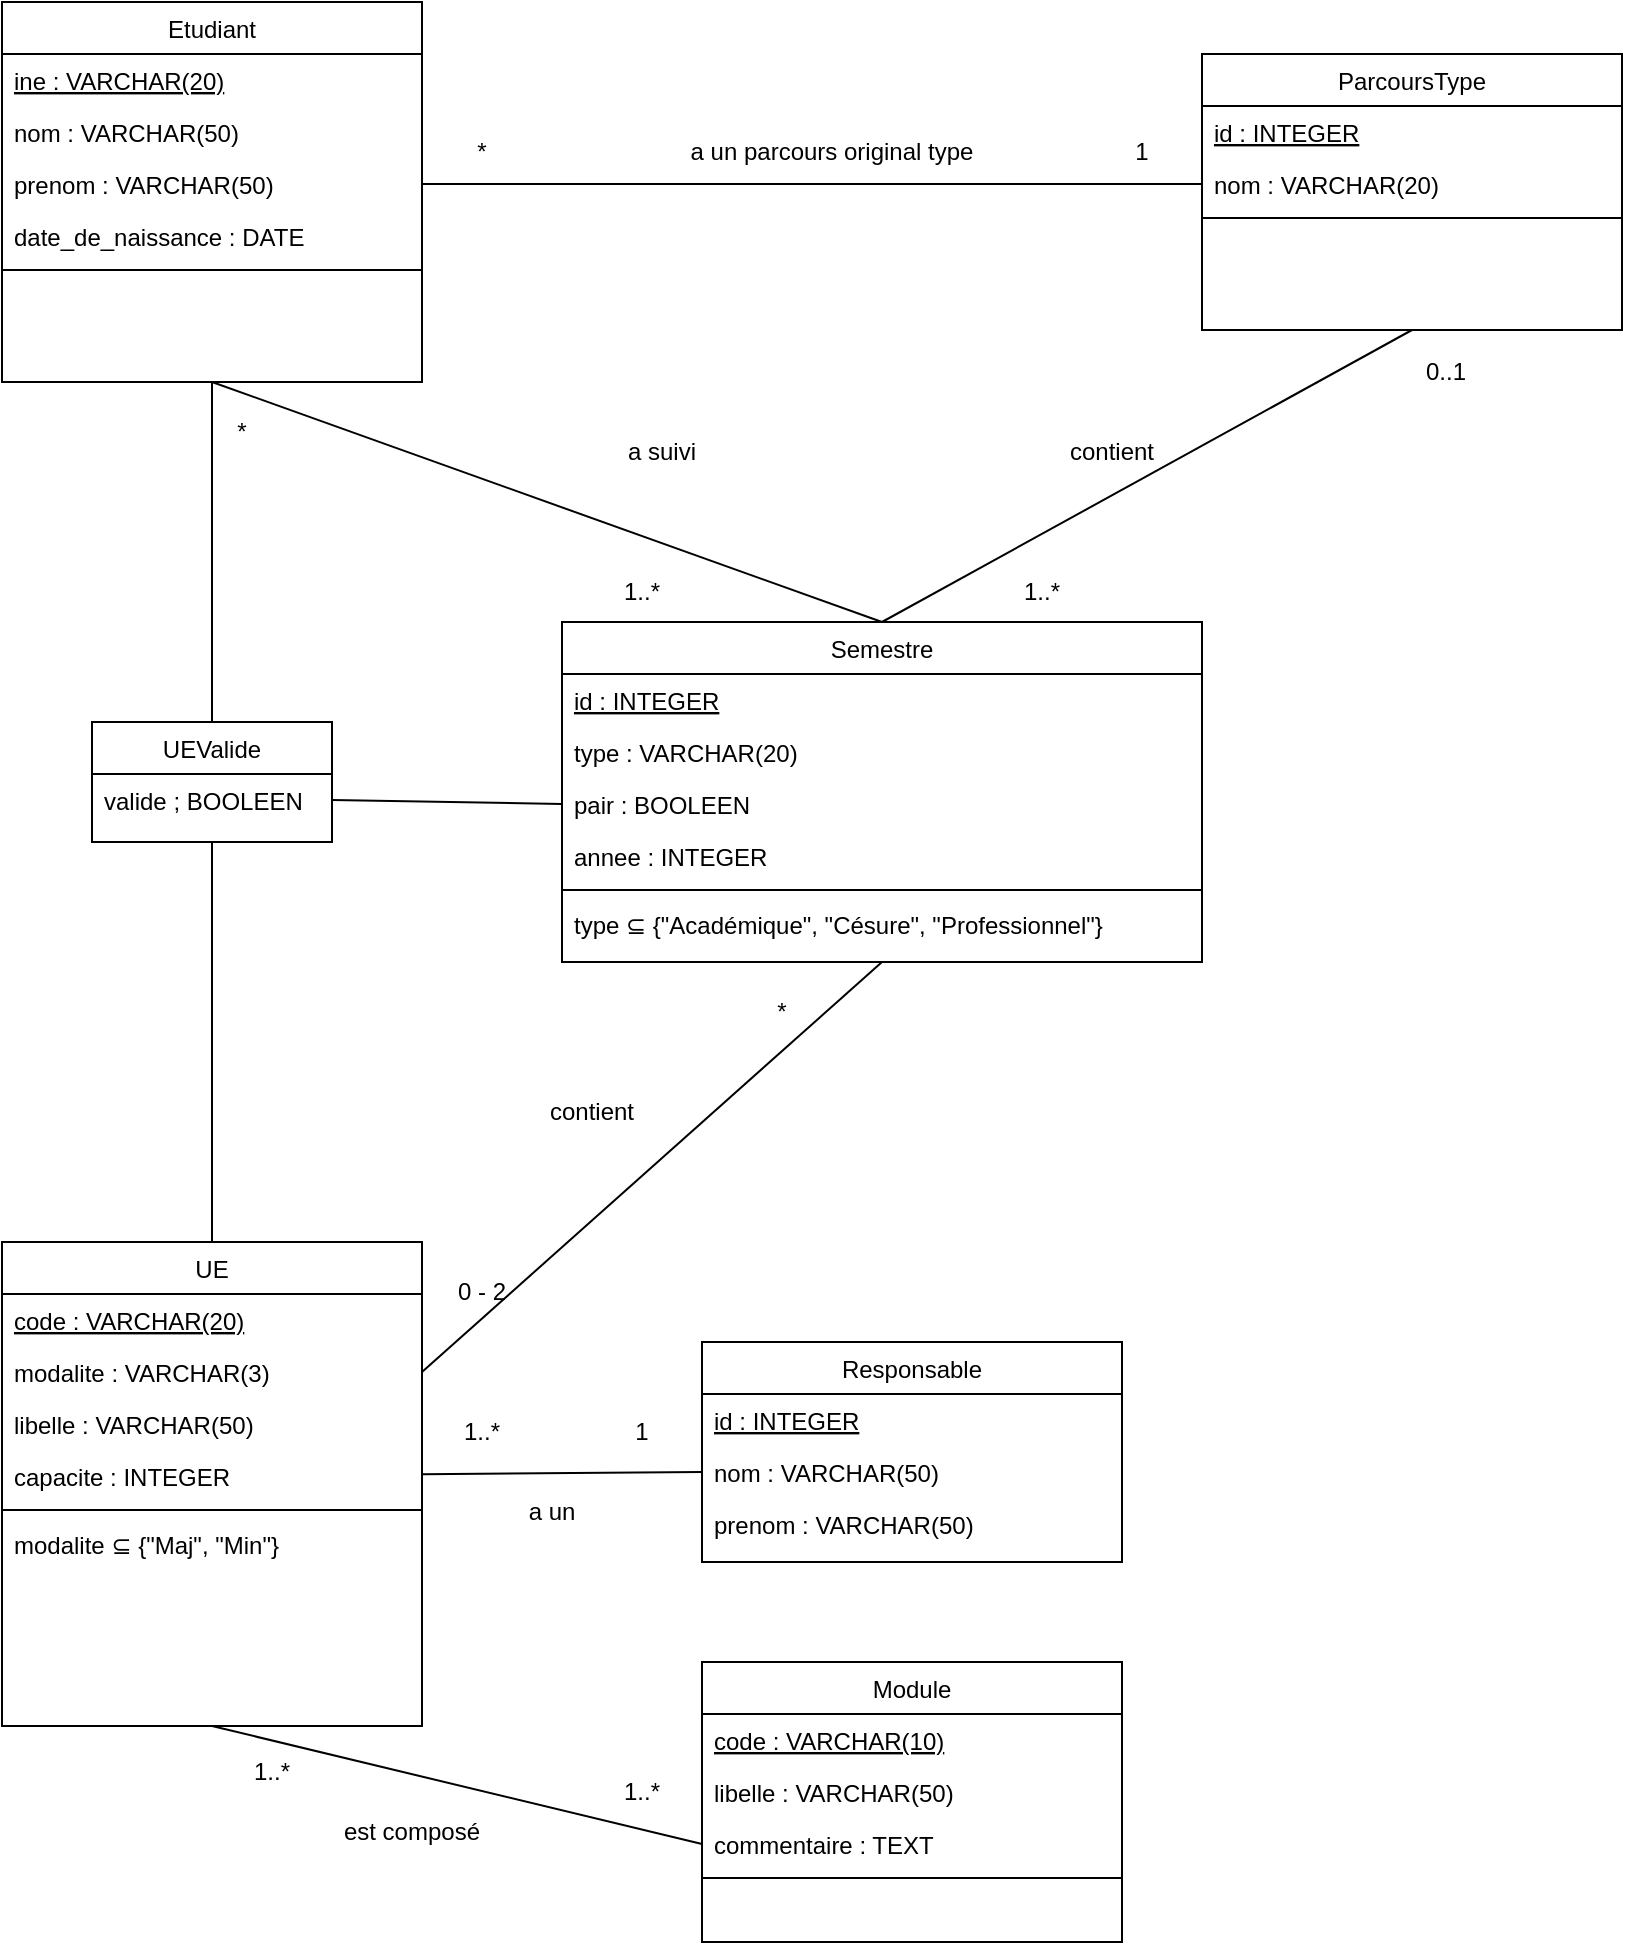 <mxfile>
    <diagram id="C5RBs43oDa-KdzZeNtuy" name="Page-1">
        <mxGraphModel dx="1369" dy="780" grid="1" gridSize="10" guides="1" tooltips="1" connect="1" arrows="1" fold="1" page="1" pageScale="1" pageWidth="827" pageHeight="1169" math="0" shadow="0">
            <root>
                <mxCell id="WIyWlLk6GJQsqaUBKTNV-0"/>
                <mxCell id="WIyWlLk6GJQsqaUBKTNV-1" parent="WIyWlLk6GJQsqaUBKTNV-0"/>
                <mxCell id="27" style="edgeStyle=none;html=1;exitX=0.5;exitY=1;exitDx=0;exitDy=0;entryX=0.5;entryY=0;entryDx=0;entryDy=0;endArrow=none;endFill=0;" parent="WIyWlLk6GJQsqaUBKTNV-1" source="zkfFHV4jXpPFQw0GAbJ--6" target="21" edge="1">
                    <mxGeometry relative="1" as="geometry"/>
                </mxCell>
                <mxCell id="zkfFHV4jXpPFQw0GAbJ--6" value="Etudiant" style="swimlane;fontStyle=0;align=center;verticalAlign=top;childLayout=stackLayout;horizontal=1;startSize=26;horizontalStack=0;resizeParent=1;resizeLast=0;collapsible=1;marginBottom=0;rounded=0;shadow=0;strokeWidth=1;" parent="WIyWlLk6GJQsqaUBKTNV-1" vertex="1">
                    <mxGeometry x="8" y="160" width="210" height="190" as="geometry">
                        <mxRectangle x="130" y="380" width="160" height="26" as="alternateBounds"/>
                    </mxGeometry>
                </mxCell>
                <mxCell id="zkfFHV4jXpPFQw0GAbJ--7" value="ine : VARCHAR(20)" style="text;align=left;verticalAlign=top;spacingLeft=4;spacingRight=4;overflow=hidden;rotatable=0;points=[[0,0.5],[1,0.5]];portConstraint=eastwest;fontStyle=4" parent="zkfFHV4jXpPFQw0GAbJ--6" vertex="1">
                    <mxGeometry y="26" width="210" height="26" as="geometry"/>
                </mxCell>
                <mxCell id="zpH_44TpnEkIfQUTL-7u-0" value="nom : VARCHAR(50)" style="text;align=left;verticalAlign=top;spacingLeft=4;spacingRight=4;overflow=hidden;rotatable=0;points=[[0,0.5],[1,0.5]];portConstraint=eastwest;rounded=0;shadow=0;html=0;" parent="zkfFHV4jXpPFQw0GAbJ--6" vertex="1">
                    <mxGeometry y="52" width="210" height="26" as="geometry"/>
                </mxCell>
                <mxCell id="zkfFHV4jXpPFQw0GAbJ--8" value="prenom : VARCHAR(50)" style="text;align=left;verticalAlign=top;spacingLeft=4;spacingRight=4;overflow=hidden;rotatable=0;points=[[0,0.5],[1,0.5]];portConstraint=eastwest;rounded=0;shadow=0;html=0;" parent="zkfFHV4jXpPFQw0GAbJ--6" vertex="1">
                    <mxGeometry y="78" width="210" height="26" as="geometry"/>
                </mxCell>
                <mxCell id="zpH_44TpnEkIfQUTL-7u-1" value="date_de_naissance : DATE" style="text;align=left;verticalAlign=top;spacingLeft=4;spacingRight=4;overflow=hidden;rotatable=0;points=[[0,0.5],[1,0.5]];portConstraint=eastwest;rounded=0;shadow=0;html=0;" parent="zkfFHV4jXpPFQw0GAbJ--6" vertex="1">
                    <mxGeometry y="104" width="210" height="26" as="geometry"/>
                </mxCell>
                <mxCell id="zkfFHV4jXpPFQw0GAbJ--9" value="" style="line;html=1;strokeWidth=1;align=left;verticalAlign=middle;spacingTop=-1;spacingLeft=3;spacingRight=3;rotatable=0;labelPosition=right;points=[];portConstraint=eastwest;" parent="zkfFHV4jXpPFQw0GAbJ--6" vertex="1">
                    <mxGeometry y="130" width="210" height="8" as="geometry"/>
                </mxCell>
                <mxCell id="zpH_44TpnEkIfQUTL-7u-19" style="edgeStyle=none;rounded=0;orthogonalLoop=1;jettySize=auto;html=1;exitX=0.5;exitY=1;exitDx=0;exitDy=0;entryX=0.5;entryY=0;entryDx=0;entryDy=0;endArrow=none;endFill=0;" parent="WIyWlLk6GJQsqaUBKTNV-1" source="zpH_44TpnEkIfQUTL-7u-10" target="zpH_44TpnEkIfQUTL-7u-16" edge="1">
                    <mxGeometry relative="1" as="geometry"/>
                </mxCell>
                <mxCell id="zpH_44TpnEkIfQUTL-7u-10" value="ParcoursType" style="swimlane;fontStyle=0;align=center;verticalAlign=top;childLayout=stackLayout;horizontal=1;startSize=26;horizontalStack=0;resizeParent=1;resizeLast=0;collapsible=1;marginBottom=0;rounded=0;shadow=0;strokeWidth=1;" parent="WIyWlLk6GJQsqaUBKTNV-1" vertex="1">
                    <mxGeometry x="608" y="186" width="210" height="138" as="geometry">
                        <mxRectangle x="130" y="380" width="160" height="26" as="alternateBounds"/>
                    </mxGeometry>
                </mxCell>
                <mxCell id="zpH_44TpnEkIfQUTL-7u-11" value="id : INTEGER" style="text;align=left;verticalAlign=top;spacingLeft=4;spacingRight=4;overflow=hidden;rotatable=0;points=[[0,0.5],[1,0.5]];portConstraint=eastwest;fontStyle=4" parent="zpH_44TpnEkIfQUTL-7u-10" vertex="1">
                    <mxGeometry y="26" width="210" height="26" as="geometry"/>
                </mxCell>
                <mxCell id="zpH_44TpnEkIfQUTL-7u-24" value="nom : VARCHAR(20)" style="text;align=left;verticalAlign=top;spacingLeft=4;spacingRight=4;overflow=hidden;rotatable=0;points=[[0,0.5],[1,0.5]];portConstraint=eastwest;fontStyle=0" parent="zpH_44TpnEkIfQUTL-7u-10" vertex="1">
                    <mxGeometry y="52" width="210" height="26" as="geometry"/>
                </mxCell>
                <mxCell id="zpH_44TpnEkIfQUTL-7u-13" value="" style="line;html=1;strokeWidth=1;align=left;verticalAlign=middle;spacingTop=-1;spacingLeft=3;spacingRight=3;rotatable=0;labelPosition=right;points=[];portConstraint=eastwest;" parent="zpH_44TpnEkIfQUTL-7u-10" vertex="1">
                    <mxGeometry y="78" width="210" height="8" as="geometry"/>
                </mxCell>
                <mxCell id="zpH_44TpnEkIfQUTL-7u-35" style="edgeStyle=none;rounded=0;orthogonalLoop=1;jettySize=auto;html=1;exitX=0.5;exitY=1;exitDx=0;exitDy=0;entryX=1;entryY=0.5;entryDx=0;entryDy=0;endArrow=none;endFill=0;" parent="WIyWlLk6GJQsqaUBKTNV-1" source="zpH_44TpnEkIfQUTL-7u-16" target="zpH_44TpnEkIfQUTL-7u-49" edge="1">
                    <mxGeometry relative="1" as="geometry">
                        <mxPoint x="713" y="760" as="targetPoint"/>
                    </mxGeometry>
                </mxCell>
                <mxCell id="zpH_44TpnEkIfQUTL-7u-16" value="Semestre" style="swimlane;fontStyle=0;align=center;verticalAlign=top;childLayout=stackLayout;horizontal=1;startSize=26;horizontalStack=0;resizeParent=1;resizeLast=0;collapsible=1;marginBottom=0;rounded=0;shadow=0;strokeWidth=1;" parent="WIyWlLk6GJQsqaUBKTNV-1" vertex="1">
                    <mxGeometry x="288" y="470" width="320" height="170" as="geometry">
                        <mxRectangle x="130" y="380" width="160" height="26" as="alternateBounds"/>
                    </mxGeometry>
                </mxCell>
                <mxCell id="zpH_44TpnEkIfQUTL-7u-17" value="id : INTEGER" style="text;align=left;verticalAlign=top;spacingLeft=4;spacingRight=4;overflow=hidden;rotatable=0;points=[[0,0.5],[1,0.5]];portConstraint=eastwest;fontStyle=4" parent="zpH_44TpnEkIfQUTL-7u-16" vertex="1">
                    <mxGeometry y="26" width="320" height="26" as="geometry"/>
                </mxCell>
                <mxCell id="zpH_44TpnEkIfQUTL-7u-22" value="type : VARCHAR(20)" style="text;align=left;verticalAlign=top;spacingLeft=4;spacingRight=4;overflow=hidden;rotatable=0;points=[[0,0.5],[1,0.5]];portConstraint=eastwest;fontStyle=0" parent="zpH_44TpnEkIfQUTL-7u-16" vertex="1">
                    <mxGeometry y="52" width="320" height="26" as="geometry"/>
                </mxCell>
                <mxCell id="zpH_44TpnEkIfQUTL-7u-23" value="pair : BOOLEEN" style="text;align=left;verticalAlign=top;spacingLeft=4;spacingRight=4;overflow=hidden;rotatable=0;points=[[0,0.5],[1,0.5]];portConstraint=eastwest;fontStyle=0" parent="zpH_44TpnEkIfQUTL-7u-16" vertex="1">
                    <mxGeometry y="78" width="320" height="26" as="geometry"/>
                </mxCell>
                <mxCell id="zpH_44TpnEkIfQUTL-7u-73" value="annee : INTEGER" style="text;align=left;verticalAlign=top;spacingLeft=4;spacingRight=4;overflow=hidden;rotatable=0;points=[[0,0.5],[1,0.5]];portConstraint=eastwest;fontStyle=0" parent="zpH_44TpnEkIfQUTL-7u-16" vertex="1">
                    <mxGeometry y="104" width="320" height="26" as="geometry"/>
                </mxCell>
                <mxCell id="zpH_44TpnEkIfQUTL-7u-18" value="" style="line;html=1;strokeWidth=1;align=left;verticalAlign=middle;spacingTop=-1;spacingLeft=3;spacingRight=3;rotatable=0;labelPosition=right;points=[];portConstraint=eastwest;" parent="zpH_44TpnEkIfQUTL-7u-16" vertex="1">
                    <mxGeometry y="130" width="320" height="8" as="geometry"/>
                </mxCell>
                <mxCell id="zpH_44TpnEkIfQUTL-7u-93" value="type ⊆ {&quot;Académique&quot;, &quot;Césure&quot;, &quot;Professionnel&quot;}" style="text;align=left;verticalAlign=top;spacingLeft=4;spacingRight=4;overflow=hidden;rotatable=0;points=[[0,0.5],[1,0.5]];portConstraint=eastwest;fontStyle=0" parent="zpH_44TpnEkIfQUTL-7u-16" vertex="1">
                    <mxGeometry y="138" width="320" height="26" as="geometry"/>
                </mxCell>
                <mxCell id="zpH_44TpnEkIfQUTL-7u-36" value="1..*" style="text;html=1;strokeColor=none;fillColor=none;align=center;verticalAlign=middle;whiteSpace=wrap;rounded=0;" parent="WIyWlLk6GJQsqaUBKTNV-1" vertex="1">
                    <mxGeometry x="498" y="440" width="60" height="30" as="geometry"/>
                </mxCell>
                <mxCell id="zpH_44TpnEkIfQUTL-7u-37" value="0..1" style="text;html=1;strokeColor=none;fillColor=none;align=center;verticalAlign=middle;whiteSpace=wrap;rounded=0;" parent="WIyWlLk6GJQsqaUBKTNV-1" vertex="1">
                    <mxGeometry x="700" y="330" width="60" height="30" as="geometry"/>
                </mxCell>
                <mxCell id="zpH_44TpnEkIfQUTL-7u-38" value="0 - 2" style="text;html=1;strokeColor=none;fillColor=none;align=center;verticalAlign=middle;whiteSpace=wrap;rounded=0;" parent="WIyWlLk6GJQsqaUBKTNV-1" vertex="1">
                    <mxGeometry x="218" y="790" width="60" height="30" as="geometry"/>
                </mxCell>
                <mxCell id="zpH_44TpnEkIfQUTL-7u-69" style="edgeStyle=none;rounded=0;orthogonalLoop=1;jettySize=auto;html=1;exitX=0.5;exitY=1;exitDx=0;exitDy=0;entryX=0.5;entryY=0;entryDx=0;entryDy=0;endArrow=none;endFill=0;" parent="WIyWlLk6GJQsqaUBKTNV-1" source="zkfFHV4jXpPFQw0GAbJ--6" target="zpH_44TpnEkIfQUTL-7u-16" edge="1">
                    <mxGeometry relative="1" as="geometry">
                        <mxPoint x="272" y="374" as="sourcePoint"/>
                        <mxPoint x="113" y="484" as="targetPoint"/>
                    </mxGeometry>
                </mxCell>
                <mxCell id="29" style="edgeStyle=none;html=1;exitX=0.5;exitY=0;exitDx=0;exitDy=0;entryX=0.5;entryY=1;entryDx=0;entryDy=0;endArrow=none;endFill=0;" parent="WIyWlLk6GJQsqaUBKTNV-1" source="zpH_44TpnEkIfQUTL-7u-47" target="21" edge="1">
                    <mxGeometry relative="1" as="geometry"/>
                </mxCell>
                <mxCell id="zpH_44TpnEkIfQUTL-7u-47" value="UE" style="swimlane;fontStyle=0;align=center;verticalAlign=top;childLayout=stackLayout;horizontal=1;startSize=26;horizontalStack=0;resizeParent=1;resizeLast=0;collapsible=1;marginBottom=0;rounded=0;shadow=0;strokeWidth=1;" parent="WIyWlLk6GJQsqaUBKTNV-1" vertex="1">
                    <mxGeometry x="8" y="780" width="210" height="242" as="geometry">
                        <mxRectangle x="130" y="380" width="160" height="26" as="alternateBounds"/>
                    </mxGeometry>
                </mxCell>
                <mxCell id="zpH_44TpnEkIfQUTL-7u-100" value="code : VARCHAR(20)" style="text;align=left;verticalAlign=top;spacingLeft=4;spacingRight=4;overflow=hidden;rotatable=0;points=[[0,0.5],[1,0.5]];portConstraint=eastwest;fontStyle=4" parent="zpH_44TpnEkIfQUTL-7u-47" vertex="1">
                    <mxGeometry y="26" width="210" height="26" as="geometry"/>
                </mxCell>
                <mxCell id="zpH_44TpnEkIfQUTL-7u-49" value="modalite : VARCHAR(3)" style="text;align=left;verticalAlign=top;spacingLeft=4;spacingRight=4;overflow=hidden;rotatable=0;points=[[0,0.5],[1,0.5]];portConstraint=eastwest;fontStyle=0" parent="zpH_44TpnEkIfQUTL-7u-47" vertex="1">
                    <mxGeometry y="52" width="210" height="26" as="geometry"/>
                </mxCell>
                <mxCell id="zpH_44TpnEkIfQUTL-7u-50" value="libelle : VARCHAR(50)" style="text;align=left;verticalAlign=top;spacingLeft=4;spacingRight=4;overflow=hidden;rotatable=0;points=[[0,0.5],[1,0.5]];portConstraint=eastwest;fontStyle=0" parent="zpH_44TpnEkIfQUTL-7u-47" vertex="1">
                    <mxGeometry y="78" width="210" height="26" as="geometry"/>
                </mxCell>
                <mxCell id="zpH_44TpnEkIfQUTL-7u-77" value="capacite : INTEGER" style="text;align=left;verticalAlign=top;spacingLeft=4;spacingRight=4;overflow=hidden;rotatable=0;points=[[0,0.5],[1,0.5]];portConstraint=eastwest;fontStyle=0" parent="zpH_44TpnEkIfQUTL-7u-47" vertex="1">
                    <mxGeometry y="104" width="210" height="26" as="geometry"/>
                </mxCell>
                <mxCell id="zpH_44TpnEkIfQUTL-7u-51" value="" style="line;html=1;strokeWidth=1;align=left;verticalAlign=middle;spacingTop=-1;spacingLeft=3;spacingRight=3;rotatable=0;labelPosition=right;points=[];portConstraint=eastwest;" parent="zpH_44TpnEkIfQUTL-7u-47" vertex="1">
                    <mxGeometry y="130" width="210" height="8" as="geometry"/>
                </mxCell>
                <mxCell id="zpH_44TpnEkIfQUTL-7u-74" value="modalite ⊆ {&quot;Maj&quot;, &quot;Min&quot;}" style="text;align=left;verticalAlign=top;spacingLeft=4;spacingRight=4;overflow=hidden;rotatable=0;points=[[0,0.5],[1,0.5]];portConstraint=eastwest;fontStyle=0" parent="zpH_44TpnEkIfQUTL-7u-47" vertex="1">
                    <mxGeometry y="138" width="210" height="26" as="geometry"/>
                </mxCell>
                <mxCell id="zpH_44TpnEkIfQUTL-7u-80" value="Module" style="swimlane;fontStyle=0;align=center;verticalAlign=top;childLayout=stackLayout;horizontal=1;startSize=26;horizontalStack=0;resizeParent=1;resizeLast=0;collapsible=1;marginBottom=0;rounded=0;shadow=0;strokeWidth=1;" parent="WIyWlLk6GJQsqaUBKTNV-1" vertex="1">
                    <mxGeometry x="358" y="990" width="210" height="140" as="geometry">
                        <mxRectangle x="130" y="380" width="160" height="26" as="alternateBounds"/>
                    </mxGeometry>
                </mxCell>
                <mxCell id="zpH_44TpnEkIfQUTL-7u-81" value="code : VARCHAR(10)" style="text;align=left;verticalAlign=top;spacingLeft=4;spacingRight=4;overflow=hidden;rotatable=0;points=[[0,0.5],[1,0.5]];portConstraint=eastwest;fontStyle=4" parent="zpH_44TpnEkIfQUTL-7u-80" vertex="1">
                    <mxGeometry y="26" width="210" height="26" as="geometry"/>
                </mxCell>
                <mxCell id="zpH_44TpnEkIfQUTL-7u-83" value="libelle : VARCHAR(50)" style="text;align=left;verticalAlign=top;spacingLeft=4;spacingRight=4;overflow=hidden;rotatable=0;points=[[0,0.5],[1,0.5]];portConstraint=eastwest;fontStyle=0" parent="zpH_44TpnEkIfQUTL-7u-80" vertex="1">
                    <mxGeometry y="52" width="210" height="26" as="geometry"/>
                </mxCell>
                <mxCell id="zpH_44TpnEkIfQUTL-7u-84" value="commentaire : TEXT" style="text;align=left;verticalAlign=top;spacingLeft=4;spacingRight=4;overflow=hidden;rotatable=0;points=[[0,0.5],[1,0.5]];portConstraint=eastwest;fontStyle=0" parent="zpH_44TpnEkIfQUTL-7u-80" vertex="1">
                    <mxGeometry y="78" width="210" height="26" as="geometry"/>
                </mxCell>
                <mxCell id="zpH_44TpnEkIfQUTL-7u-86" value="" style="line;html=1;strokeWidth=1;align=left;verticalAlign=middle;spacingTop=-1;spacingLeft=3;spacingRight=3;rotatable=0;labelPosition=right;points=[];portConstraint=eastwest;" parent="zpH_44TpnEkIfQUTL-7u-80" vertex="1">
                    <mxGeometry y="104" width="210" height="8" as="geometry"/>
                </mxCell>
                <mxCell id="zpH_44TpnEkIfQUTL-7u-88" style="edgeStyle=none;rounded=0;orthogonalLoop=1;jettySize=auto;html=1;exitX=0;exitY=0.5;exitDx=0;exitDy=0;entryX=0.5;entryY=1;entryDx=0;entryDy=0;endArrow=none;endFill=0;" parent="WIyWlLk6GJQsqaUBKTNV-1" source="zpH_44TpnEkIfQUTL-7u-84" target="zpH_44TpnEkIfQUTL-7u-47" edge="1">
                    <mxGeometry relative="1" as="geometry"/>
                </mxCell>
                <mxCell id="zpH_44TpnEkIfQUTL-7u-90" value="1..*" style="text;html=1;strokeColor=none;fillColor=none;align=center;verticalAlign=middle;whiteSpace=wrap;rounded=0;" parent="WIyWlLk6GJQsqaUBKTNV-1" vertex="1">
                    <mxGeometry x="298" y="440" width="60" height="30" as="geometry"/>
                </mxCell>
                <mxCell id="zpH_44TpnEkIfQUTL-7u-91" value="*" style="text;html=1;strokeColor=none;fillColor=none;align=center;verticalAlign=middle;whiteSpace=wrap;rounded=0;" parent="WIyWlLk6GJQsqaUBKTNV-1" vertex="1">
                    <mxGeometry x="98" y="360" width="60" height="30" as="geometry"/>
                </mxCell>
                <mxCell id="zpH_44TpnEkIfQUTL-7u-96" value="1..*" style="text;html=1;strokeColor=none;fillColor=none;align=center;verticalAlign=middle;whiteSpace=wrap;rounded=0;" parent="WIyWlLk6GJQsqaUBKTNV-1" vertex="1">
                    <mxGeometry x="298" y="1040" width="60" height="30" as="geometry"/>
                </mxCell>
                <mxCell id="zpH_44TpnEkIfQUTL-7u-97" value="1..*" style="text;html=1;strokeColor=none;fillColor=none;align=center;verticalAlign=middle;whiteSpace=wrap;rounded=0;" parent="WIyWlLk6GJQsqaUBKTNV-1" vertex="1">
                    <mxGeometry x="113" y="1030" width="60" height="30" as="geometry"/>
                </mxCell>
                <mxCell id="zpH_44TpnEkIfQUTL-7u-103" style="edgeStyle=none;rounded=0;orthogonalLoop=1;jettySize=auto;html=1;exitX=0;exitY=0.5;exitDx=0;exitDy=0;entryX=1;entryY=0.5;entryDx=0;entryDy=0;endArrow=none;endFill=0;" parent="WIyWlLk6GJQsqaUBKTNV-1" source="zpH_44TpnEkIfQUTL-7u-24" target="zkfFHV4jXpPFQw0GAbJ--8" edge="1">
                    <mxGeometry relative="1" as="geometry">
                        <mxPoint x="283" y="360" as="sourcePoint"/>
                        <mxPoint x="282" y="450" as="targetPoint"/>
                    </mxGeometry>
                </mxCell>
                <mxCell id="zpH_44TpnEkIfQUTL-7u-104" value="1" style="text;html=1;strokeColor=none;fillColor=none;align=center;verticalAlign=middle;whiteSpace=wrap;rounded=0;" parent="WIyWlLk6GJQsqaUBKTNV-1" vertex="1">
                    <mxGeometry x="548" y="220" width="60" height="30" as="geometry"/>
                </mxCell>
                <mxCell id="zpH_44TpnEkIfQUTL-7u-105" value="a un parcours original type" style="text;html=1;strokeColor=none;fillColor=none;align=center;verticalAlign=middle;whiteSpace=wrap;rounded=0;" parent="WIyWlLk6GJQsqaUBKTNV-1" vertex="1">
                    <mxGeometry x="338" y="220" width="170" height="30" as="geometry"/>
                </mxCell>
                <mxCell id="zpH_44TpnEkIfQUTL-7u-106" value="*" style="text;html=1;strokeColor=none;fillColor=none;align=center;verticalAlign=middle;whiteSpace=wrap;rounded=0;" parent="WIyWlLk6GJQsqaUBKTNV-1" vertex="1">
                    <mxGeometry x="218" y="220" width="60" height="30" as="geometry"/>
                </mxCell>
                <mxCell id="zpH_44TpnEkIfQUTL-7u-107" value="a suivi" style="text;html=1;strokeColor=none;fillColor=none;align=center;verticalAlign=middle;whiteSpace=wrap;rounded=0;" parent="WIyWlLk6GJQsqaUBKTNV-1" vertex="1">
                    <mxGeometry x="253" y="370" width="170" height="30" as="geometry"/>
                </mxCell>
                <mxCell id="zpH_44TpnEkIfQUTL-7u-109" value="est composé" style="text;html=1;strokeColor=none;fillColor=none;align=center;verticalAlign=middle;whiteSpace=wrap;rounded=0;" parent="WIyWlLk6GJQsqaUBKTNV-1" vertex="1">
                    <mxGeometry x="128" y="1060" width="170" height="30" as="geometry"/>
                </mxCell>
                <mxCell id="zpH_44TpnEkIfQUTL-7u-112" value="contient" style="text;html=1;strokeColor=none;fillColor=none;align=center;verticalAlign=middle;whiteSpace=wrap;rounded=0;" parent="WIyWlLk6GJQsqaUBKTNV-1" vertex="1">
                    <mxGeometry x="248" y="700" width="110" height="30" as="geometry"/>
                </mxCell>
                <mxCell id="zpH_44TpnEkIfQUTL-7u-113" value="contient" style="text;html=1;strokeColor=none;fillColor=none;align=center;verticalAlign=middle;whiteSpace=wrap;rounded=0;" parent="WIyWlLk6GJQsqaUBKTNV-1" vertex="1">
                    <mxGeometry x="518" y="370" width="90" height="30" as="geometry"/>
                </mxCell>
                <mxCell id="0" value="Responsable" style="swimlane;fontStyle=0;align=center;verticalAlign=top;childLayout=stackLayout;horizontal=1;startSize=26;horizontalStack=0;resizeParent=1;resizeLast=0;collapsible=1;marginBottom=0;rounded=0;shadow=0;strokeWidth=1;" parent="WIyWlLk6GJQsqaUBKTNV-1" vertex="1">
                    <mxGeometry x="358" y="830" width="210" height="110" as="geometry">
                        <mxRectangle x="130" y="380" width="160" height="26" as="alternateBounds"/>
                    </mxGeometry>
                </mxCell>
                <mxCell id="9" value="id : INTEGER" style="text;align=left;verticalAlign=top;spacingLeft=4;spacingRight=4;overflow=hidden;rotatable=0;points=[[0,0.5],[1,0.5]];portConstraint=eastwest;fontStyle=4" parent="0" vertex="1">
                    <mxGeometry y="26" width="210" height="26" as="geometry"/>
                </mxCell>
                <mxCell id="4" value="nom : VARCHAR(50)" style="text;align=left;verticalAlign=top;spacingLeft=4;spacingRight=4;overflow=hidden;rotatable=0;points=[[0,0.5],[1,0.5]];portConstraint=eastwest;fontStyle=0" parent="0" vertex="1">
                    <mxGeometry y="52" width="210" height="26" as="geometry"/>
                </mxCell>
                <mxCell id="5" value="prenom : VARCHAR(50)" style="text;align=left;verticalAlign=top;spacingLeft=4;spacingRight=4;overflow=hidden;rotatable=0;points=[[0,0.5],[1,0.5]];portConstraint=eastwest;fontStyle=0" parent="0" vertex="1">
                    <mxGeometry y="78" width="210" height="26" as="geometry"/>
                </mxCell>
                <mxCell id="11" style="edgeStyle=none;html=1;entryX=0;entryY=0.5;entryDx=0;entryDy=0;endArrow=none;endFill=0;" parent="WIyWlLk6GJQsqaUBKTNV-1" target="4" edge="1">
                    <mxGeometry relative="1" as="geometry">
                        <mxPoint x="218" y="896.143" as="sourcePoint"/>
                    </mxGeometry>
                </mxCell>
                <mxCell id="12" value="1" style="text;html=1;strokeColor=none;fillColor=none;align=center;verticalAlign=middle;whiteSpace=wrap;rounded=0;" parent="WIyWlLk6GJQsqaUBKTNV-1" vertex="1">
                    <mxGeometry x="298" y="860" width="60" height="30" as="geometry"/>
                </mxCell>
                <mxCell id="13" value="1..*" style="text;html=1;strokeColor=none;fillColor=none;align=center;verticalAlign=middle;whiteSpace=wrap;rounded=0;" parent="WIyWlLk6GJQsqaUBKTNV-1" vertex="1">
                    <mxGeometry x="218" y="860" width="60" height="30" as="geometry"/>
                </mxCell>
                <mxCell id="14" value="a un" style="text;html=1;strokeColor=none;fillColor=none;align=center;verticalAlign=middle;whiteSpace=wrap;rounded=0;" parent="WIyWlLk6GJQsqaUBKTNV-1" vertex="1">
                    <mxGeometry x="228" y="900" width="110" height="30" as="geometry"/>
                </mxCell>
                <mxCell id="21" value="UEValide" style="swimlane;fontStyle=0;align=center;verticalAlign=top;childLayout=stackLayout;horizontal=1;startSize=26;horizontalStack=0;resizeParent=1;resizeLast=0;collapsible=1;marginBottom=0;rounded=0;shadow=0;strokeWidth=1;" parent="WIyWlLk6GJQsqaUBKTNV-1" vertex="1">
                    <mxGeometry x="53" y="520" width="120" height="60" as="geometry">
                        <mxRectangle x="130" y="380" width="160" height="26" as="alternateBounds"/>
                    </mxGeometry>
                </mxCell>
                <mxCell id="22" value="valide ; BOOLEEN" style="text;align=left;verticalAlign=top;spacingLeft=4;spacingRight=4;overflow=hidden;rotatable=0;points=[[0,0.5],[1,0.5]];portConstraint=eastwest;fontStyle=0" parent="21" vertex="1">
                    <mxGeometry y="26" width="120" height="26" as="geometry"/>
                </mxCell>
                <mxCell id="28" style="edgeStyle=none;html=1;exitX=1;exitY=0.5;exitDx=0;exitDy=0;entryX=0;entryY=0.5;entryDx=0;entryDy=0;endArrow=none;endFill=0;" parent="WIyWlLk6GJQsqaUBKTNV-1" source="22" target="zpH_44TpnEkIfQUTL-7u-23" edge="1">
                    <mxGeometry relative="1" as="geometry"/>
                </mxCell>
                <mxCell id="30" value="*" style="text;html=1;strokeColor=none;fillColor=none;align=center;verticalAlign=middle;whiteSpace=wrap;rounded=0;" parent="WIyWlLk6GJQsqaUBKTNV-1" vertex="1">
                    <mxGeometry x="368" y="650" width="60" height="30" as="geometry"/>
                </mxCell>
            </root>
        </mxGraphModel>
    </diagram>
</mxfile>